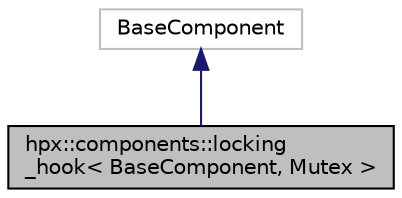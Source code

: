 digraph "hpx::components::locking_hook&lt; BaseComponent, Mutex &gt;"
{
  edge [fontname="Helvetica",fontsize="10",labelfontname="Helvetica",labelfontsize="10"];
  node [fontname="Helvetica",fontsize="10",shape=record];
  Node10 [label="hpx::components::locking\l_hook\< BaseComponent, Mutex \>",height=0.2,width=0.4,color="black", fillcolor="grey75", style="filled", fontcolor="black"];
  Node11 -> Node10 [dir="back",color="midnightblue",fontsize="10",style="solid",fontname="Helvetica"];
  Node11 [label="BaseComponent",height=0.2,width=0.4,color="grey75", fillcolor="white", style="filled"];
}
